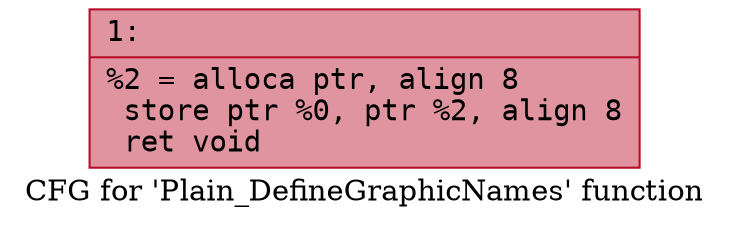 digraph "CFG for 'Plain_DefineGraphicNames' function" {
	label="CFG for 'Plain_DefineGraphicNames' function";

	Node0x600001289d60 [shape=record,color="#b70d28ff", style=filled, fillcolor="#b70d2870" fontname="Courier",label="{1:\l|  %2 = alloca ptr, align 8\l  store ptr %0, ptr %2, align 8\l  ret void\l}"];
}
